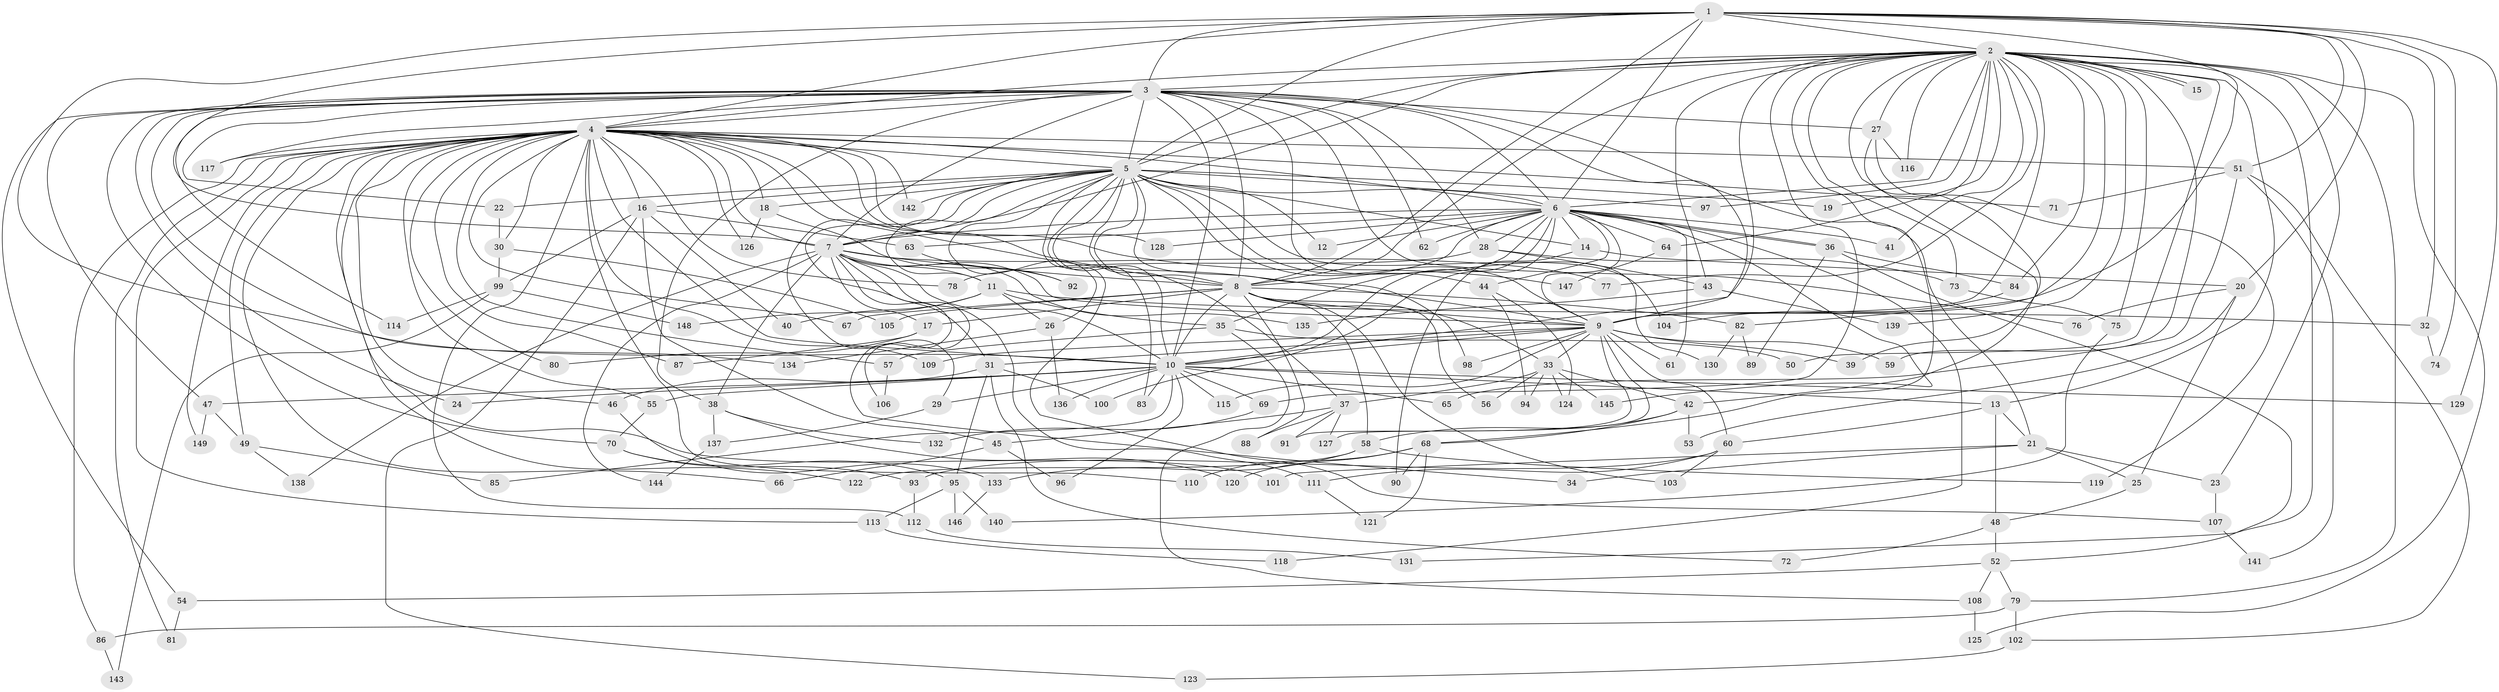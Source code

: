 // Generated by graph-tools (version 1.1) at 2025/11/02/27/25 16:11:04]
// undirected, 149 vertices, 323 edges
graph export_dot {
graph [start="1"]
  node [color=gray90,style=filled];
  1;
  2;
  3;
  4;
  5;
  6;
  7;
  8;
  9;
  10;
  11;
  12;
  13;
  14;
  15;
  16;
  17;
  18;
  19;
  20;
  21;
  22;
  23;
  24;
  25;
  26;
  27;
  28;
  29;
  30;
  31;
  32;
  33;
  34;
  35;
  36;
  37;
  38;
  39;
  40;
  41;
  42;
  43;
  44;
  45;
  46;
  47;
  48;
  49;
  50;
  51;
  52;
  53;
  54;
  55;
  56;
  57;
  58;
  59;
  60;
  61;
  62;
  63;
  64;
  65;
  66;
  67;
  68;
  69;
  70;
  71;
  72;
  73;
  74;
  75;
  76;
  77;
  78;
  79;
  80;
  81;
  82;
  83;
  84;
  85;
  86;
  87;
  88;
  89;
  90;
  91;
  92;
  93;
  94;
  95;
  96;
  97;
  98;
  99;
  100;
  101;
  102;
  103;
  104;
  105;
  106;
  107;
  108;
  109;
  110;
  111;
  112;
  113;
  114;
  115;
  116;
  117;
  118;
  119;
  120;
  121;
  122;
  123;
  124;
  125;
  126;
  127;
  128;
  129;
  130;
  131;
  132;
  133;
  134;
  135;
  136;
  137;
  138;
  139;
  140;
  141;
  142;
  143;
  144;
  145;
  146;
  147;
  148;
  149;
  1 -- 2;
  1 -- 3;
  1 -- 4;
  1 -- 5;
  1 -- 6;
  1 -- 7;
  1 -- 8;
  1 -- 9;
  1 -- 10;
  1 -- 20;
  1 -- 32;
  1 -- 51;
  1 -- 74;
  1 -- 129;
  2 -- 3;
  2 -- 4;
  2 -- 5;
  2 -- 6;
  2 -- 7;
  2 -- 8;
  2 -- 9;
  2 -- 10;
  2 -- 13;
  2 -- 15;
  2 -- 15;
  2 -- 19;
  2 -- 23;
  2 -- 27;
  2 -- 41;
  2 -- 42;
  2 -- 43;
  2 -- 50;
  2 -- 59;
  2 -- 64;
  2 -- 68;
  2 -- 69;
  2 -- 73;
  2 -- 75;
  2 -- 77;
  2 -- 79;
  2 -- 82;
  2 -- 84;
  2 -- 97;
  2 -- 116;
  2 -- 125;
  2 -- 131;
  2 -- 139;
  3 -- 4;
  3 -- 5;
  3 -- 6;
  3 -- 7;
  3 -- 8;
  3 -- 9;
  3 -- 10;
  3 -- 21;
  3 -- 22;
  3 -- 24;
  3 -- 27;
  3 -- 28;
  3 -- 38;
  3 -- 47;
  3 -- 54;
  3 -- 62;
  3 -- 70;
  3 -- 76;
  3 -- 114;
  3 -- 117;
  3 -- 130;
  3 -- 134;
  4 -- 5;
  4 -- 6;
  4 -- 7;
  4 -- 8;
  4 -- 9;
  4 -- 10;
  4 -- 16;
  4 -- 18;
  4 -- 30;
  4 -- 46;
  4 -- 49;
  4 -- 51;
  4 -- 55;
  4 -- 57;
  4 -- 66;
  4 -- 67;
  4 -- 71;
  4 -- 78;
  4 -- 80;
  4 -- 81;
  4 -- 86;
  4 -- 87;
  4 -- 101;
  4 -- 109;
  4 -- 110;
  4 -- 112;
  4 -- 113;
  4 -- 117;
  4 -- 122;
  4 -- 126;
  4 -- 128;
  4 -- 142;
  4 -- 147;
  4 -- 149;
  5 -- 6;
  5 -- 7;
  5 -- 8;
  5 -- 9;
  5 -- 10;
  5 -- 11;
  5 -- 12;
  5 -- 14;
  5 -- 16;
  5 -- 18;
  5 -- 19;
  5 -- 22;
  5 -- 26;
  5 -- 29;
  5 -- 31;
  5 -- 37;
  5 -- 44;
  5 -- 83;
  5 -- 97;
  5 -- 98;
  5 -- 104;
  5 -- 107;
  5 -- 142;
  6 -- 7;
  6 -- 8;
  6 -- 9;
  6 -- 10;
  6 -- 12;
  6 -- 14;
  6 -- 28;
  6 -- 35;
  6 -- 36;
  6 -- 36;
  6 -- 41;
  6 -- 44;
  6 -- 61;
  6 -- 62;
  6 -- 63;
  6 -- 64;
  6 -- 100;
  6 -- 118;
  6 -- 128;
  6 -- 145;
  7 -- 8;
  7 -- 9;
  7 -- 10;
  7 -- 11;
  7 -- 17;
  7 -- 34;
  7 -- 38;
  7 -- 77;
  7 -- 106;
  7 -- 111;
  7 -- 135;
  7 -- 138;
  7 -- 144;
  8 -- 9;
  8 -- 10;
  8 -- 17;
  8 -- 33;
  8 -- 56;
  8 -- 58;
  8 -- 67;
  8 -- 82;
  8 -- 88;
  8 -- 103;
  8 -- 105;
  9 -- 10;
  9 -- 31;
  9 -- 33;
  9 -- 39;
  9 -- 59;
  9 -- 60;
  9 -- 61;
  9 -- 91;
  9 -- 98;
  9 -- 109;
  9 -- 115;
  9 -- 127;
  10 -- 13;
  10 -- 24;
  10 -- 29;
  10 -- 47;
  10 -- 55;
  10 -- 65;
  10 -- 69;
  10 -- 83;
  10 -- 85;
  10 -- 96;
  10 -- 115;
  10 -- 129;
  10 -- 136;
  11 -- 26;
  11 -- 32;
  11 -- 35;
  11 -- 40;
  11 -- 148;
  13 -- 21;
  13 -- 48;
  13 -- 60;
  14 -- 20;
  14 -- 90;
  16 -- 40;
  16 -- 45;
  16 -- 63;
  16 -- 99;
  16 -- 123;
  17 -- 80;
  17 -- 87;
  18 -- 92;
  18 -- 126;
  20 -- 25;
  20 -- 53;
  20 -- 76;
  21 -- 23;
  21 -- 25;
  21 -- 34;
  21 -- 101;
  22 -- 30;
  23 -- 107;
  25 -- 48;
  26 -- 134;
  26 -- 136;
  27 -- 39;
  27 -- 116;
  27 -- 119;
  28 -- 43;
  28 -- 73;
  28 -- 78;
  29 -- 137;
  30 -- 99;
  30 -- 105;
  31 -- 46;
  31 -- 72;
  31 -- 95;
  31 -- 100;
  32 -- 74;
  33 -- 37;
  33 -- 42;
  33 -- 56;
  33 -- 94;
  33 -- 124;
  33 -- 145;
  35 -- 50;
  35 -- 57;
  35 -- 108;
  36 -- 52;
  36 -- 84;
  36 -- 89;
  37 -- 45;
  37 -- 88;
  37 -- 91;
  37 -- 127;
  38 -- 120;
  38 -- 132;
  38 -- 137;
  42 -- 53;
  42 -- 58;
  42 -- 68;
  43 -- 135;
  43 -- 139;
  44 -- 94;
  44 -- 124;
  45 -- 66;
  45 -- 96;
  46 -- 133;
  47 -- 49;
  47 -- 149;
  48 -- 52;
  48 -- 72;
  49 -- 85;
  49 -- 138;
  51 -- 65;
  51 -- 71;
  51 -- 102;
  51 -- 141;
  52 -- 54;
  52 -- 79;
  52 -- 108;
  54 -- 81;
  55 -- 70;
  57 -- 106;
  58 -- 119;
  58 -- 122;
  58 -- 133;
  60 -- 93;
  60 -- 103;
  60 -- 111;
  63 -- 92;
  64 -- 147;
  68 -- 90;
  68 -- 110;
  68 -- 120;
  68 -- 121;
  69 -- 132;
  70 -- 93;
  70 -- 95;
  73 -- 75;
  75 -- 140;
  79 -- 86;
  79 -- 102;
  82 -- 89;
  82 -- 130;
  84 -- 104;
  86 -- 143;
  93 -- 112;
  95 -- 113;
  95 -- 140;
  95 -- 146;
  99 -- 114;
  99 -- 143;
  99 -- 148;
  102 -- 123;
  107 -- 141;
  108 -- 125;
  111 -- 121;
  112 -- 131;
  113 -- 118;
  133 -- 146;
  137 -- 144;
}
